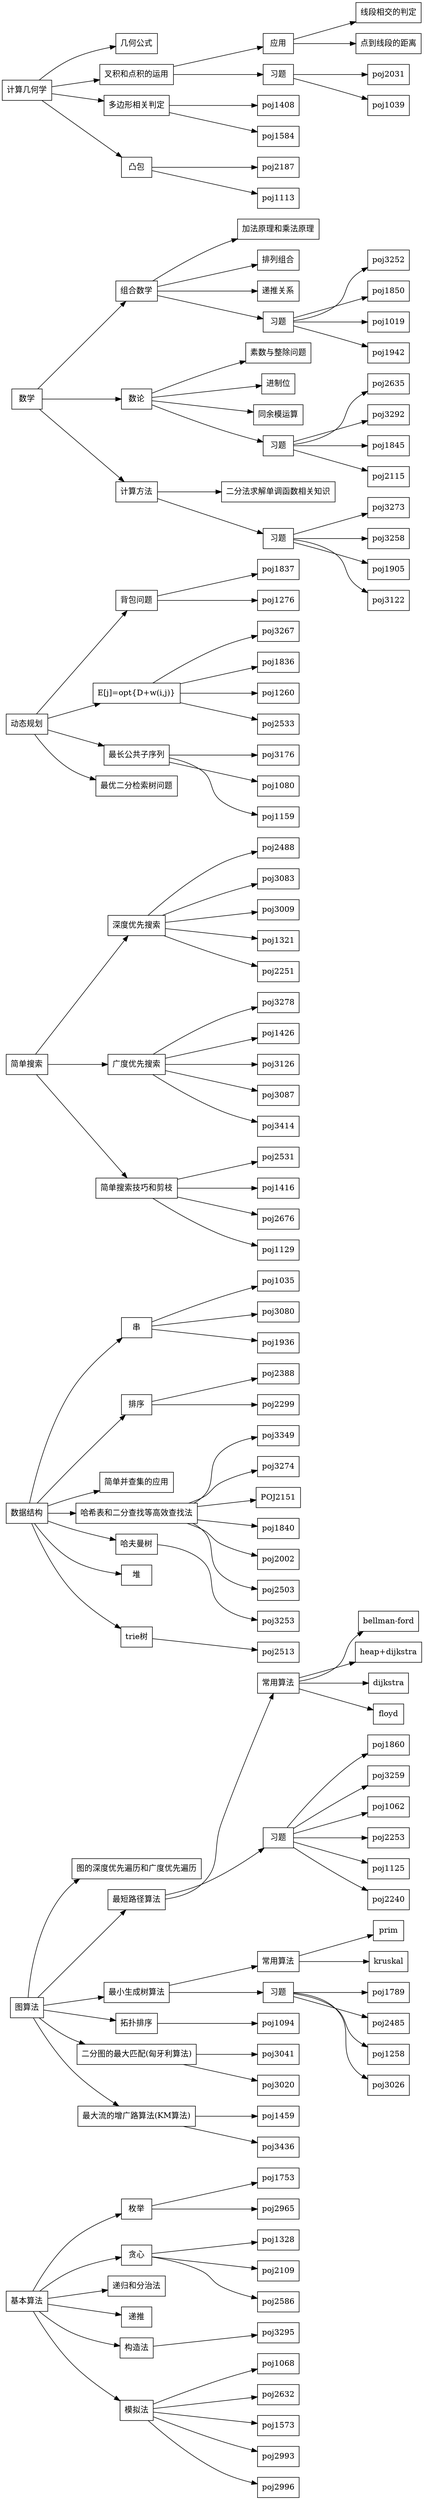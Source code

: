 digraph algorithm { // 校赛及省赛水题难度
    node[shape=record]
    rankdir=LR

    basic[label="基本算法"];
    enumeration[label="枚举"];
    enumeration -> poj1753;
    enumeration -> poj2965;
    greedy[label="贪心"];
    greedy -> poj1328;
    greedy -> poj2109;
    greedy -> poj2586;
    dac[label="递归和分治法"];
    recursion[label="递推"];
    structuring_method[label="构造法"];
    structuring_method -> poj3295;
    simulation[label="模拟法"];
    simulation -> poj1068;
    simulation -> poj2632;
    simulation -> poj1573;
    simulation -> poj2993;
    simulation -> poj2996;

    basic -> enumeration;
    basic -> greedy;
    basic -> dac;
    basic -> recursion;
    basic -> structuring_method;
    basic -> simulation;


    graph_algorithm[label="图算法"];
    dfs_and_bfs[label="图的深度优先遍历和广度优先遍历"];
    shortest_path[label="最短路径算法"];
    bf[label="bellman-ford"];
    hd[label="heap+dijkstra"];
    shortest_path_algorithms[label="常用算法"];
    shortest_path_algorithms -> dijkstra;
    shortest_path_algorithms -> bf;
    shortest_path_algorithms -> floyd;
    shortest_path_algorithms -> hd;
    shortest_path -> shortest_path_algorithms;
    shortest_path_poj[label="习题"];
    shortest_path_poj -> poj1860;
    shortest_path_poj -> poj3259;
    shortest_path_poj -> poj1062;
    shortest_path_poj -> poj2253;
    shortest_path_poj -> poj1125;
    shortest_path_poj -> poj2240;
    shortest_path -> shortest_path_poj;
    minimal_spanning_tree[label="最小生成树算法"];
    minimal_spanning_tree_algorithms[label="常用算法"];
    minimal_spanning_tree_algorithms -> prim;
    minimal_spanning_tree_algorithms -> kruskal;
    minimal_spanning_tree -> minimal_spanning_tree_algorithms;
    minimal_spanning_tree_poj[label="习题"];
    minimal_spanning_tree_poj -> poj1789;
    minimal_spanning_tree_poj -> poj2485;
    minimal_spanning_tree_poj -> poj1258;
    minimal_spanning_tree_poj -> poj3026;
    minimal_spanning_tree -> minimal_spanning_tree_poj;
    topological_sort[label="拓扑排序"];
    topological_sort -> poj1094;
    maximum_bipartite_matching[label="二分图的最大匹配(匈牙利算法)"];
    maximum_bipartite_matching -> poj3041;
    maximum_bipartite_matching -> poj3020;
    maximum_flow[label="最大流的增广路算法(KM算法)"];
    maximum_flow -> poj1459;
    maximum_flow -> poj3436;

    graph_algorithm -> dfs_and_bfs;
    graph_algorithm -> shortest_path;
    graph_algorithm -> minimal_spanning_tree;
    graph_algorithm -> topological_sort;
    graph_algorithm -> maximum_bipartite_matching;
    graph_algorithm -> maximum_flow;


    data_structure[label="数据结构"];
    string[label="串"];
    string -> poj1035;
    string -> poj3080;
    string -> poj1936;
    sort[label="排序"];
    sort -> poj2388;
    sort -> poj2299;
    union_find_sets[label="简单并查集的应用"];
    hash_and_binary[label="哈希表和二分查找等高效查找法"];
    hash_and_binary -> poj3349;
    hash_and_binary -> poj3274;
    hash_and_binary -> POJ2151;
    hash_and_binary -> poj1840;
    hash_and_binary -> poj2002;
    hash_and_binary -> poj2503;
    huffman_tree[label="哈夫曼树"];
    huffman_tree -> poj3253;
    heap[label="堆"];
    trie[label="trie树"];
    trie -> poj2513;

    data_structure -> string;
    data_structure -> sort;
    data_structure -> union_find_sets;
    data_structure -> hash_and_binary;
    data_structure -> huffman_tree;
    data_structure -> heap;
    data_structure -> trie;

    simple_search[label="简单搜索"];
    dfs[label="深度优先搜索"];
    bfs[label="广度优先搜索"];
    search_prune[label="简单搜索技巧和剪枝"];
    dfs -> poj2488;
    dfs -> poj3083;
    dfs -> poj3009;
    dfs -> poj1321;
    dfs -> poj2251;
    bfs -> poj3278;
    bfs -> poj1426;
    bfs -> poj3126;
    bfs -> poj3087;
    bfs -> poj3414;

    search_prune -> poj2531;
    search_prune -> poj1416;
    search_prune -> poj2676;
    search_prune -> poj1129;

    simple_search -> dfs;
    simple_search -> bfs;
    simple_search -> search_prune;

    dynamic_programming[label="动态规划"];
    knapsack_problem[label="背包问题"];
    knapsack_problem -> poj1837;
    knapsack_problem -> poj1276;
    dp2[label="E[j]=opt\{D+w(i,j)\}"];
    dp2 -> poj3267;
    dp2 -> poj1836;
    dp2 -> poj1260;
    dp2 -> poj2533;
    lcs[label="最长公共子序列"];
    lcs -> poj3176;
    lcs -> poj1080;
    lcs -> poj1159;
    optimum_binary_retrieval_tree[label="最优二分检索树问题"];

    dynamic_programming -> knapsack_problem;
    dynamic_programming -> dp2;
    dynamic_programming -> lcs;
    dynamic_programming -> optimum_binary_retrieval_tree;

    maths[label="数学"];
    combinatorial_mathematics[label="组合数学"];
    combinatorial_mathematics -> 加法原理和乘法原理;
    combinatorial_mathematics -> 排列组合;
    combinatorial_mathematics -> 递推关系;
    combinatorial_mathematics_poj[label="习题"];
    combinatorial_mathematics_poj -> poj3252;
    combinatorial_mathematics_poj -> poj1850;
    combinatorial_mathematics_poj -> poj1019;
    combinatorial_mathematics_poj -> poj1942;
    combinatorial_mathematics -> combinatorial_mathematics_poj;
    number_theory[label="数论"];
    number_theory -> 素数与整除问题;
    number_theory -> 进制位;
    number_theory -> 同余模运算;
    number_theory_poj[label="习题"];
    number_theory_poj -> poj2635;
    number_theory_poj -> poj3292;
    number_theory_poj -> poj1845;
    number_theory_poj -> poj2115;
    number_theory -> number_theory_poj;
    computational_method[label="计算方法"];
    computational_method -> 二分法求解单调函数相关知识;
    computational_method_poj[label="习题"];
    computational_method_poj -> poj3273;
    computational_method_poj -> poj3258;
    computational_method_poj -> poj1905;
    computational_method_poj -> poj3122;
    computational_method -> computational_method_poj;
    maths -> combinatorial_mathematics;
    maths -> number_theory;
    maths -> computational_method;


    computational_geometry[label="计算几何学"];
    computational_geometry -> 几何公式;
    cross_dot_product[label="叉积和点积的运用"];
    cross_dot_product_apply[label="应用"];
    cross_dot_product_apply -> 线段相交的判定;
    cross_dot_product_apply -> 点到线段的距离;
    cross_dot_product_poj[label="习题"];
    cross_dot_product_poj -> poj2031;
    cross_dot_product_poj -> poj1039;
    cross_dot_product -> cross_dot_product_apply;
    cross_dot_product -> cross_dot_product_poj;
    polygon_determination[label="多边形相关判定"];
    polygon_determination -> poj1408;
    polygon_determination -> poj1584;
    convex_hull[label="凸包"];
    convex_hull -> poj2187;
    convex_hull -> poj1113;

    computational_geometry -> cross_dot_product;
    computational_geometry -> polygon_determination;
    computational_geometry -> convex_hull;


}